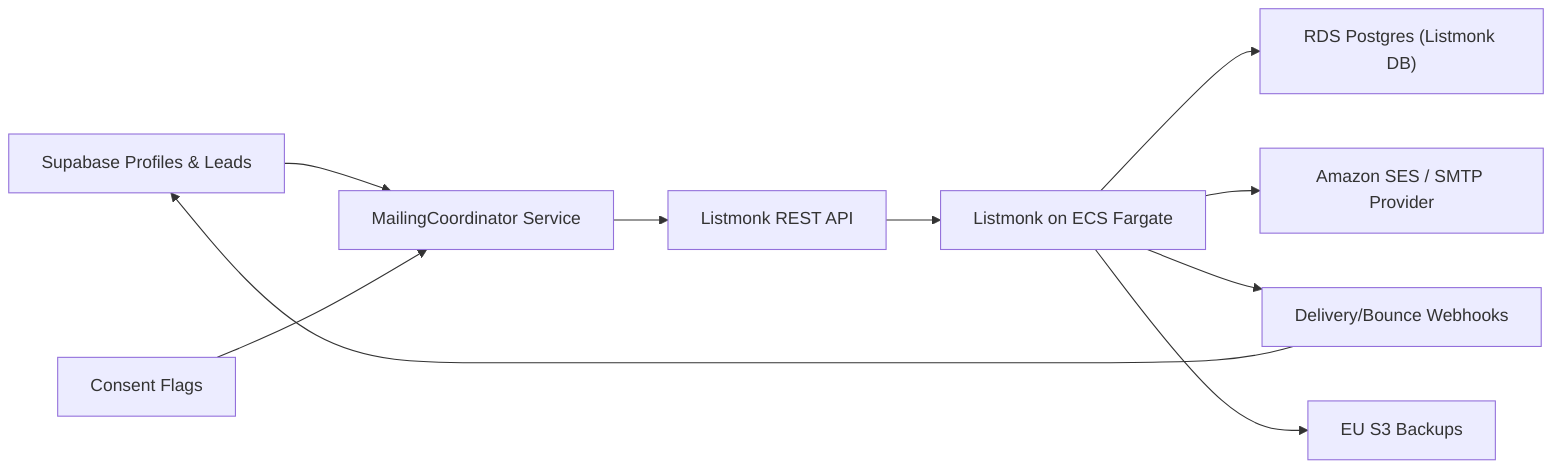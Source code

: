 flowchart LR
    Supabase["Supabase Profiles & Leads"] --> MailingCoordinator["MailingCoordinator Service"]
    Flagsmith["Consent Flags"] --> MailingCoordinator
    MailingCoordinator --> ListmonkAPI["Listmonk REST API"]
    ListmonkAPI --> ECS["Listmonk on ECS Fargate"]
    ECS --> RDS["RDS Postgres (Listmonk DB)"]
    ECS --> SES["Amazon SES / SMTP Provider"]
    ECS --> Webhooks["Delivery/Bounce Webhooks"]
    Webhooks --> Supabase
    ECS --> Backups["EU S3 Backups"]